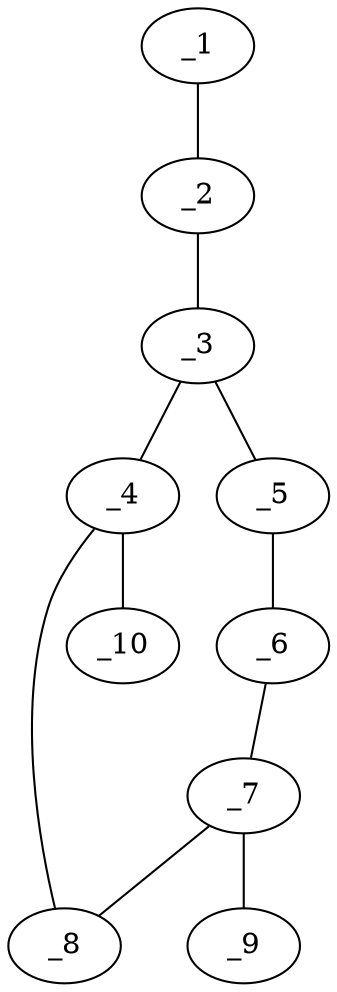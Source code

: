 graph molid672960 {
	_1	 [charge=0,
		chem=2,
		symbol="O  ",
		x="4.5981",
		y="2.25"];
	_2	 [charge=0,
		chem=1,
		symbol="C  ",
		x="3.7321",
		y="1.75"];
	_1 -- _2	 [valence=2];
	_3	 [charge=0,
		chem=1,
		symbol="C  ",
		x="3.7321",
		y="0.75"];
	_2 -- _3	 [valence=1];
	_4	 [charge=0,
		chem=1,
		symbol="C  ",
		x="2.866",
		y="0.25"];
	_3 -- _4	 [valence=1];
	_5	 [charge=0,
		chem=1,
		symbol="C  ",
		x="4.5981",
		y="0.25"];
	_3 -- _5	 [valence=2];
	_8	 [charge=0,
		chem=1,
		symbol="C  ",
		x="2.866",
		y="-0.75"];
	_4 -- _8	 [valence=2];
	_10	 [charge=0,
		chem=1,
		symbol="C  ",
		x=2,
		y="0.75"];
	_4 -- _10	 [valence=1];
	_6	 [charge=0,
		chem=1,
		symbol="C  ",
		x="4.5981",
		y="-0.75"];
	_5 -- _6	 [valence=1];
	_7	 [charge=0,
		chem=1,
		symbol="C  ",
		x="3.732",
		y="-1.25"];
	_6 -- _7	 [valence=2];
	_7 -- _8	 [valence=1];
	_9	 [charge=0,
		chem=4,
		symbol="N  ",
		x="3.732",
		y="-2.25"];
	_7 -- _9	 [valence=1];
}
